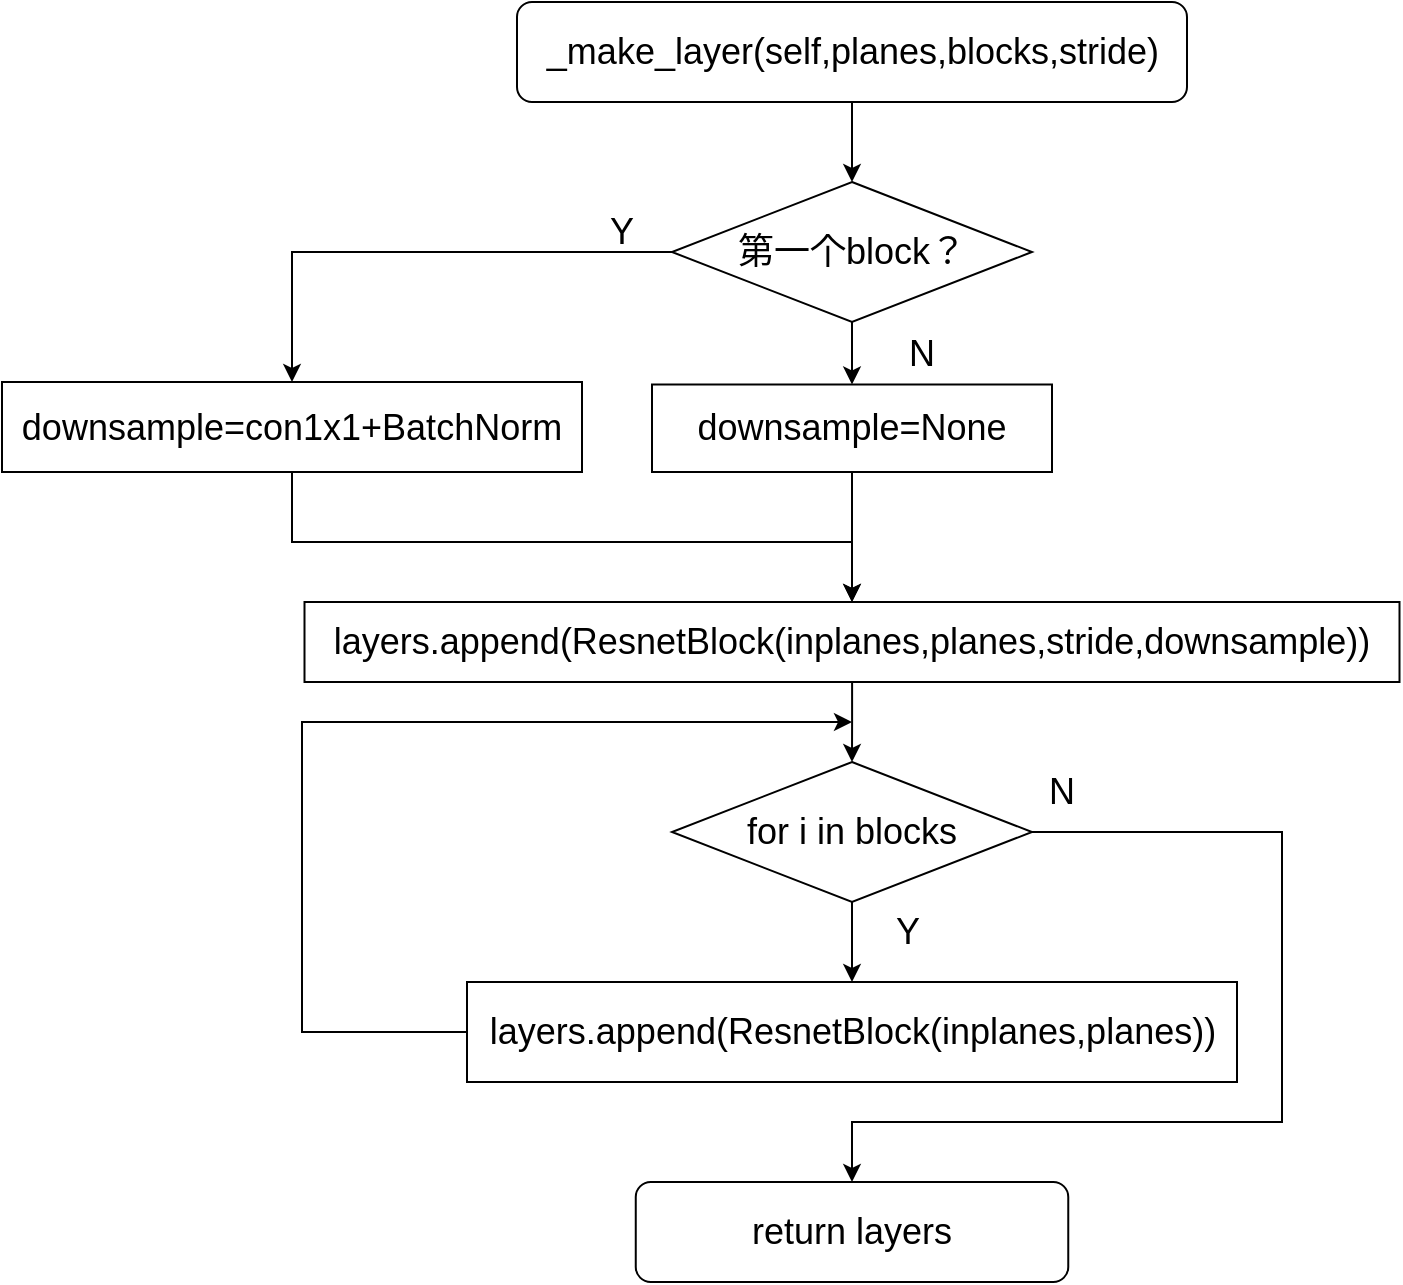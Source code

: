 <mxfile version="21.3.2" type="github">
  <diagram name="第 1 页" id="HW-fGVci1GrjAz5tJQoY">
    <mxGraphModel dx="1750" dy="808" grid="1" gridSize="10" guides="1" tooltips="1" connect="1" arrows="1" fold="1" page="1" pageScale="1" pageWidth="827" pageHeight="1169" math="0" shadow="0">
      <root>
        <mxCell id="0" />
        <mxCell id="1" parent="0" />
        <mxCell id="LVyw3-GV1KIDgU1DJKaM-19" value="" style="edgeStyle=orthogonalEdgeStyle;rounded=0;orthogonalLoop=1;jettySize=auto;html=1;" parent="1" source="LVyw3-GV1KIDgU1DJKaM-4" target="LVyw3-GV1KIDgU1DJKaM-18" edge="1">
          <mxGeometry relative="1" as="geometry" />
        </mxCell>
        <mxCell id="z-hiPDg7yPa8wL3cS-6h-5" style="edgeStyle=orthogonalEdgeStyle;rounded=0;orthogonalLoop=1;jettySize=auto;html=1;exitX=0.5;exitY=1;exitDx=0;exitDy=0;" edge="1" parent="1" source="LVyw3-GV1KIDgU1DJKaM-4" target="LVyw3-GV1KIDgU1DJKaM-27">
          <mxGeometry relative="1" as="geometry" />
        </mxCell>
        <mxCell id="LVyw3-GV1KIDgU1DJKaM-4" value="&lt;font style=&quot;font-size: 18px;&quot;&gt;第一个block？&lt;/font&gt;" style="rhombus;whiteSpace=wrap;html=1;" parent="1" vertex="1">
          <mxGeometry x="415" y="230" width="180" height="70" as="geometry" />
        </mxCell>
        <mxCell id="LVyw3-GV1KIDgU1DJKaM-8" style="edgeStyle=orthogonalEdgeStyle;rounded=0;orthogonalLoop=1;jettySize=auto;html=1;exitX=0.5;exitY=1;exitDx=0;exitDy=0;entryX=0.5;entryY=0;entryDx=0;entryDy=0;" parent="1" source="LVyw3-GV1KIDgU1DJKaM-7" target="LVyw3-GV1KIDgU1DJKaM-9" edge="1">
          <mxGeometry relative="1" as="geometry">
            <mxPoint x="505" y="630" as="targetPoint" />
          </mxGeometry>
        </mxCell>
        <mxCell id="LVyw3-GV1KIDgU1DJKaM-32" style="edgeStyle=orthogonalEdgeStyle;rounded=0;orthogonalLoop=1;jettySize=auto;html=1;exitX=1;exitY=0.5;exitDx=0;exitDy=0;entryX=0.5;entryY=0;entryDx=0;entryDy=0;" parent="1" source="LVyw3-GV1KIDgU1DJKaM-7" target="LVyw3-GV1KIDgU1DJKaM-15" edge="1">
          <mxGeometry relative="1" as="geometry">
            <Array as="points">
              <mxPoint x="720" y="555" />
              <mxPoint x="720" y="700" />
              <mxPoint x="505" y="700" />
            </Array>
          </mxGeometry>
        </mxCell>
        <mxCell id="LVyw3-GV1KIDgU1DJKaM-7" value="&lt;font style=&quot;font-size: 18px;&quot;&gt;for i in blocks&lt;/font&gt;" style="rhombus;whiteSpace=wrap;html=1;" parent="1" vertex="1">
          <mxGeometry x="415" y="520" width="180" height="70" as="geometry" />
        </mxCell>
        <mxCell id="MKfz-OU5wHPNJP2aTN5s-4" style="edgeStyle=orthogonalEdgeStyle;rounded=0;orthogonalLoop=1;jettySize=auto;html=1;exitX=0;exitY=0.5;exitDx=0;exitDy=0;" parent="1" source="LVyw3-GV1KIDgU1DJKaM-9" edge="1">
          <mxGeometry relative="1" as="geometry">
            <Array as="points">
              <mxPoint x="230" y="655" />
              <mxPoint x="230" y="500" />
            </Array>
            <mxPoint x="505" y="500" as="targetPoint" />
          </mxGeometry>
        </mxCell>
        <mxCell id="LVyw3-GV1KIDgU1DJKaM-9" value="&lt;font style=&quot;font-size: 18px;&quot;&gt;layers.append(ResnetBlock(inplanes,planes))&lt;/font&gt;" style="rounded=0;whiteSpace=wrap;html=1;" parent="1" vertex="1">
          <mxGeometry x="312.5" y="630" width="385" height="50" as="geometry" />
        </mxCell>
        <mxCell id="z-hiPDg7yPa8wL3cS-6h-3" value="" style="edgeStyle=orthogonalEdgeStyle;rounded=0;orthogonalLoop=1;jettySize=auto;html=1;" edge="1" parent="1" source="LVyw3-GV1KIDgU1DJKaM-12" target="LVyw3-GV1KIDgU1DJKaM-4">
          <mxGeometry relative="1" as="geometry" />
        </mxCell>
        <mxCell id="LVyw3-GV1KIDgU1DJKaM-12" value="&lt;font style=&quot;font-size: 18px;&quot;&gt;_make_layer(self,planes,blocks,stride)&lt;/font&gt;" style="rounded=1;whiteSpace=wrap;html=1;" parent="1" vertex="1">
          <mxGeometry x="337.5" y="140" width="335" height="50" as="geometry" />
        </mxCell>
        <mxCell id="LVyw3-GV1KIDgU1DJKaM-15" value="&lt;font style=&quot;font-size: 18px;&quot;&gt;return layers&lt;/font&gt;" style="rounded=1;whiteSpace=wrap;html=1;" parent="1" vertex="1">
          <mxGeometry x="396.88" y="730" width="216.25" height="50" as="geometry" />
        </mxCell>
        <mxCell id="LVyw3-GV1KIDgU1DJKaM-17" value="&lt;font style=&quot;font-size: 18px;&quot;&gt;N&lt;/font&gt;" style="text;html=1;strokeColor=none;fillColor=none;align=center;verticalAlign=middle;whiteSpace=wrap;rounded=0;" parent="1" vertex="1">
          <mxGeometry x="510" y="301.25" width="60" height="30" as="geometry" />
        </mxCell>
        <mxCell id="z-hiPDg7yPa8wL3cS-6h-6" style="edgeStyle=orthogonalEdgeStyle;rounded=0;orthogonalLoop=1;jettySize=auto;html=1;exitX=0.5;exitY=1;exitDx=0;exitDy=0;entryX=0.5;entryY=0;entryDx=0;entryDy=0;" edge="1" parent="1" source="LVyw3-GV1KIDgU1DJKaM-18" target="LVyw3-GV1KIDgU1DJKaM-22">
          <mxGeometry relative="1" as="geometry">
            <Array as="points">
              <mxPoint x="225" y="410" />
              <mxPoint x="505" y="410" />
            </Array>
          </mxGeometry>
        </mxCell>
        <mxCell id="LVyw3-GV1KIDgU1DJKaM-18" value="&lt;font style=&quot;font-size: 18px;&quot;&gt;downsample=con1x1+BatchNorm&lt;/font&gt;" style="whiteSpace=wrap;html=1;" parent="1" vertex="1">
          <mxGeometry x="80" y="330" width="290" height="45" as="geometry" />
        </mxCell>
        <mxCell id="LVyw3-GV1KIDgU1DJKaM-31" value="" style="edgeStyle=orthogonalEdgeStyle;rounded=0;orthogonalLoop=1;jettySize=auto;html=1;" parent="1" source="LVyw3-GV1KIDgU1DJKaM-22" target="LVyw3-GV1KIDgU1DJKaM-7" edge="1">
          <mxGeometry relative="1" as="geometry" />
        </mxCell>
        <mxCell id="LVyw3-GV1KIDgU1DJKaM-22" value="&lt;font style=&quot;font-size: 18px;&quot;&gt;layers.append(ResnetBlock(inplanes,planes,stride,downsample))&lt;/font&gt;" style="rounded=0;whiteSpace=wrap;html=1;" parent="1" vertex="1">
          <mxGeometry x="231.25" y="440" width="547.5" height="40" as="geometry" />
        </mxCell>
        <mxCell id="LVyw3-GV1KIDgU1DJKaM-24" value="&lt;font style=&quot;font-size: 18px;&quot;&gt;Y&lt;/font&gt;" style="text;html=1;strokeColor=none;fillColor=none;align=center;verticalAlign=middle;whiteSpace=wrap;rounded=0;" parent="1" vertex="1">
          <mxGeometry x="360" y="240" width="60" height="30" as="geometry" />
        </mxCell>
        <mxCell id="MKfz-OU5wHPNJP2aTN5s-1" value="&lt;font style=&quot;font-size: 18px;&quot;&gt;Y&lt;/font&gt;" style="text;html=1;strokeColor=none;fillColor=none;align=center;verticalAlign=middle;whiteSpace=wrap;rounded=0;" parent="1" vertex="1">
          <mxGeometry x="502.5" y="590" width="60" height="30" as="geometry" />
        </mxCell>
        <mxCell id="MKfz-OU5wHPNJP2aTN5s-2" value="&lt;font style=&quot;font-size: 18px;&quot;&gt;N&lt;/font&gt;" style="text;html=1;strokeColor=none;fillColor=none;align=center;verticalAlign=middle;whiteSpace=wrap;rounded=0;" parent="1" vertex="1">
          <mxGeometry x="580" y="520" width="60" height="30" as="geometry" />
        </mxCell>
        <mxCell id="z-hiPDg7yPa8wL3cS-6h-7" style="edgeStyle=orthogonalEdgeStyle;rounded=0;orthogonalLoop=1;jettySize=auto;html=1;exitX=0.5;exitY=1;exitDx=0;exitDy=0;entryX=0.5;entryY=0;entryDx=0;entryDy=0;" edge="1" parent="1" source="LVyw3-GV1KIDgU1DJKaM-27" target="LVyw3-GV1KIDgU1DJKaM-22">
          <mxGeometry relative="1" as="geometry" />
        </mxCell>
        <mxCell id="LVyw3-GV1KIDgU1DJKaM-27" value="&lt;font style=&quot;font-size: 18px;&quot;&gt;downsample=None&lt;br&gt;&lt;/font&gt;" style="whiteSpace=wrap;html=1;" parent="1" vertex="1">
          <mxGeometry x="405" y="331.25" width="200" height="43.75" as="geometry" />
        </mxCell>
      </root>
    </mxGraphModel>
  </diagram>
</mxfile>
